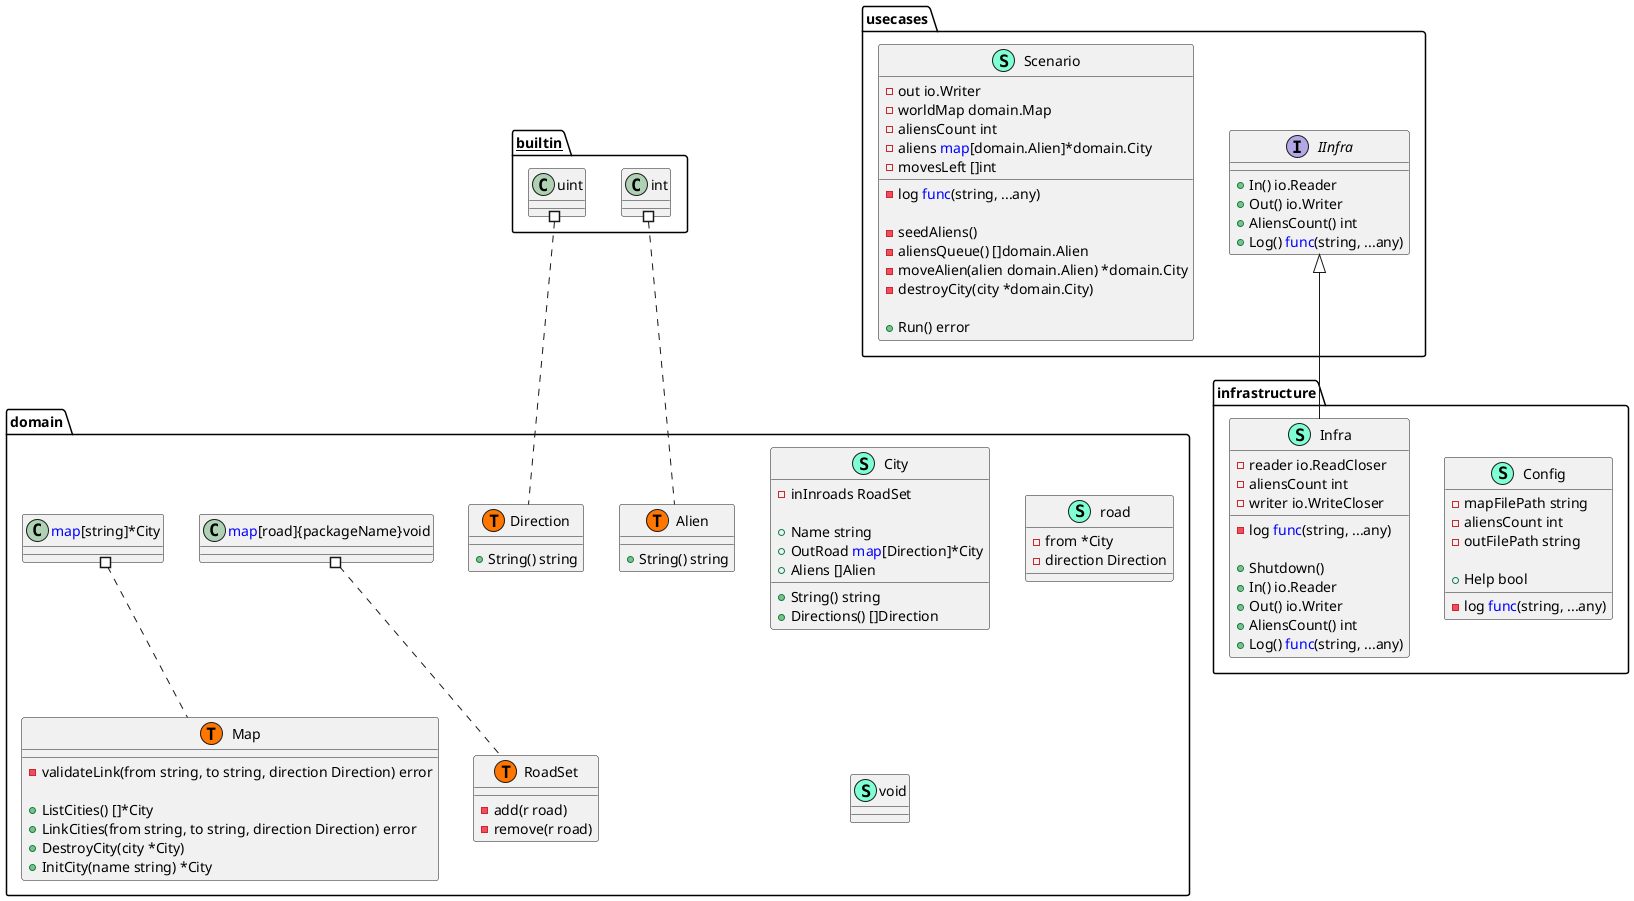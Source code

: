 @startuml
namespace domain {
    class Alien << (S,Aquamarine) >> {
        + String() string

    }
    class City << (S,Aquamarine) >> {
        - inInroads RoadSet

        + Name string
        + OutRoad <font color=blue>map</font>[Direction]*City
        + Aliens []Alien

        + String() string
        + Directions() []Direction

    }
    class Direction << (S,Aquamarine) >> {
        + String() string

    }
    class Map << (S,Aquamarine) >> {
        - validateLink(from string, to string, direction Direction) error

        + ListCities() []*City
        + LinkCities(from string, to string, direction Direction) error
        + DestroyCity(city *City) 
        + InitCity(name string) *City

    }
    class RoadSet << (S,Aquamarine) >> {
        - add(r road) 
        - remove(r road) 

    }
    class domain.Alien << (T, #FF7700) >>  {
    }
    class domain.Direction << (T, #FF7700) >>  {
    }
    class domain.Map << (T, #FF7700) >>  {
    }
    class domain.RoadSet << (T, #FF7700) >>  {
    }
    class road << (S,Aquamarine) >> {
        - from *City
        - direction Direction

    }
    class void << (S,Aquamarine) >> {
    }
}


namespace infrastructure {
    class Config << (S,Aquamarine) >> {
        - mapFilePath string
        - aliensCount int
        - outFilePath string
        - log <font color=blue>func</font>(string, ...any) 

        + Help bool

    }
    class Infra << (S,Aquamarine) >> {
        - reader io.ReadCloser
        - aliensCount int
        - writer io.WriteCloser
        - log <font color=blue>func</font>(string, ...any) 

        + Shutdown() 
        + In() io.Reader
        + Out() io.Writer
        + AliensCount() int
        + Log() <font color=blue>func</font>(string, ...any) 

    }
}

"usecases.IInfra" <|-- "infrastructure.Infra"

namespace usecases {
    interface IInfra  {
        + In() io.Reader
        + Out() io.Writer
        + AliensCount() int
        + Log() <font color=blue>func</font>(string, ...any) 

    }
    class Scenario << (S,Aquamarine) >> {
        - out io.Writer
        - worldMap domain.Map
        - aliensCount int
        - aliens <font color=blue>map</font>[domain.Alien]*domain.City
        - movesLeft []int
        - log <font color=blue>func</font>(string, ...any) 

        - seedAliens() 
        - aliensQueue() []domain.Alien
        - moveAlien(alien domain.Alien) *domain.City
        - destroyCity(city *domain.City) 

        + Run() error

    }
}


"__builtin__.int" #.. "domain.Alien"
"__builtin__.uint" #.. "domain.Direction"
"domain.<font color=blue>map</font>[road]{packageName}void" #.. "domain.RoadSet"
"domain.<font color=blue>map</font>[string]*City" #.. "domain.Map"
@enduml
